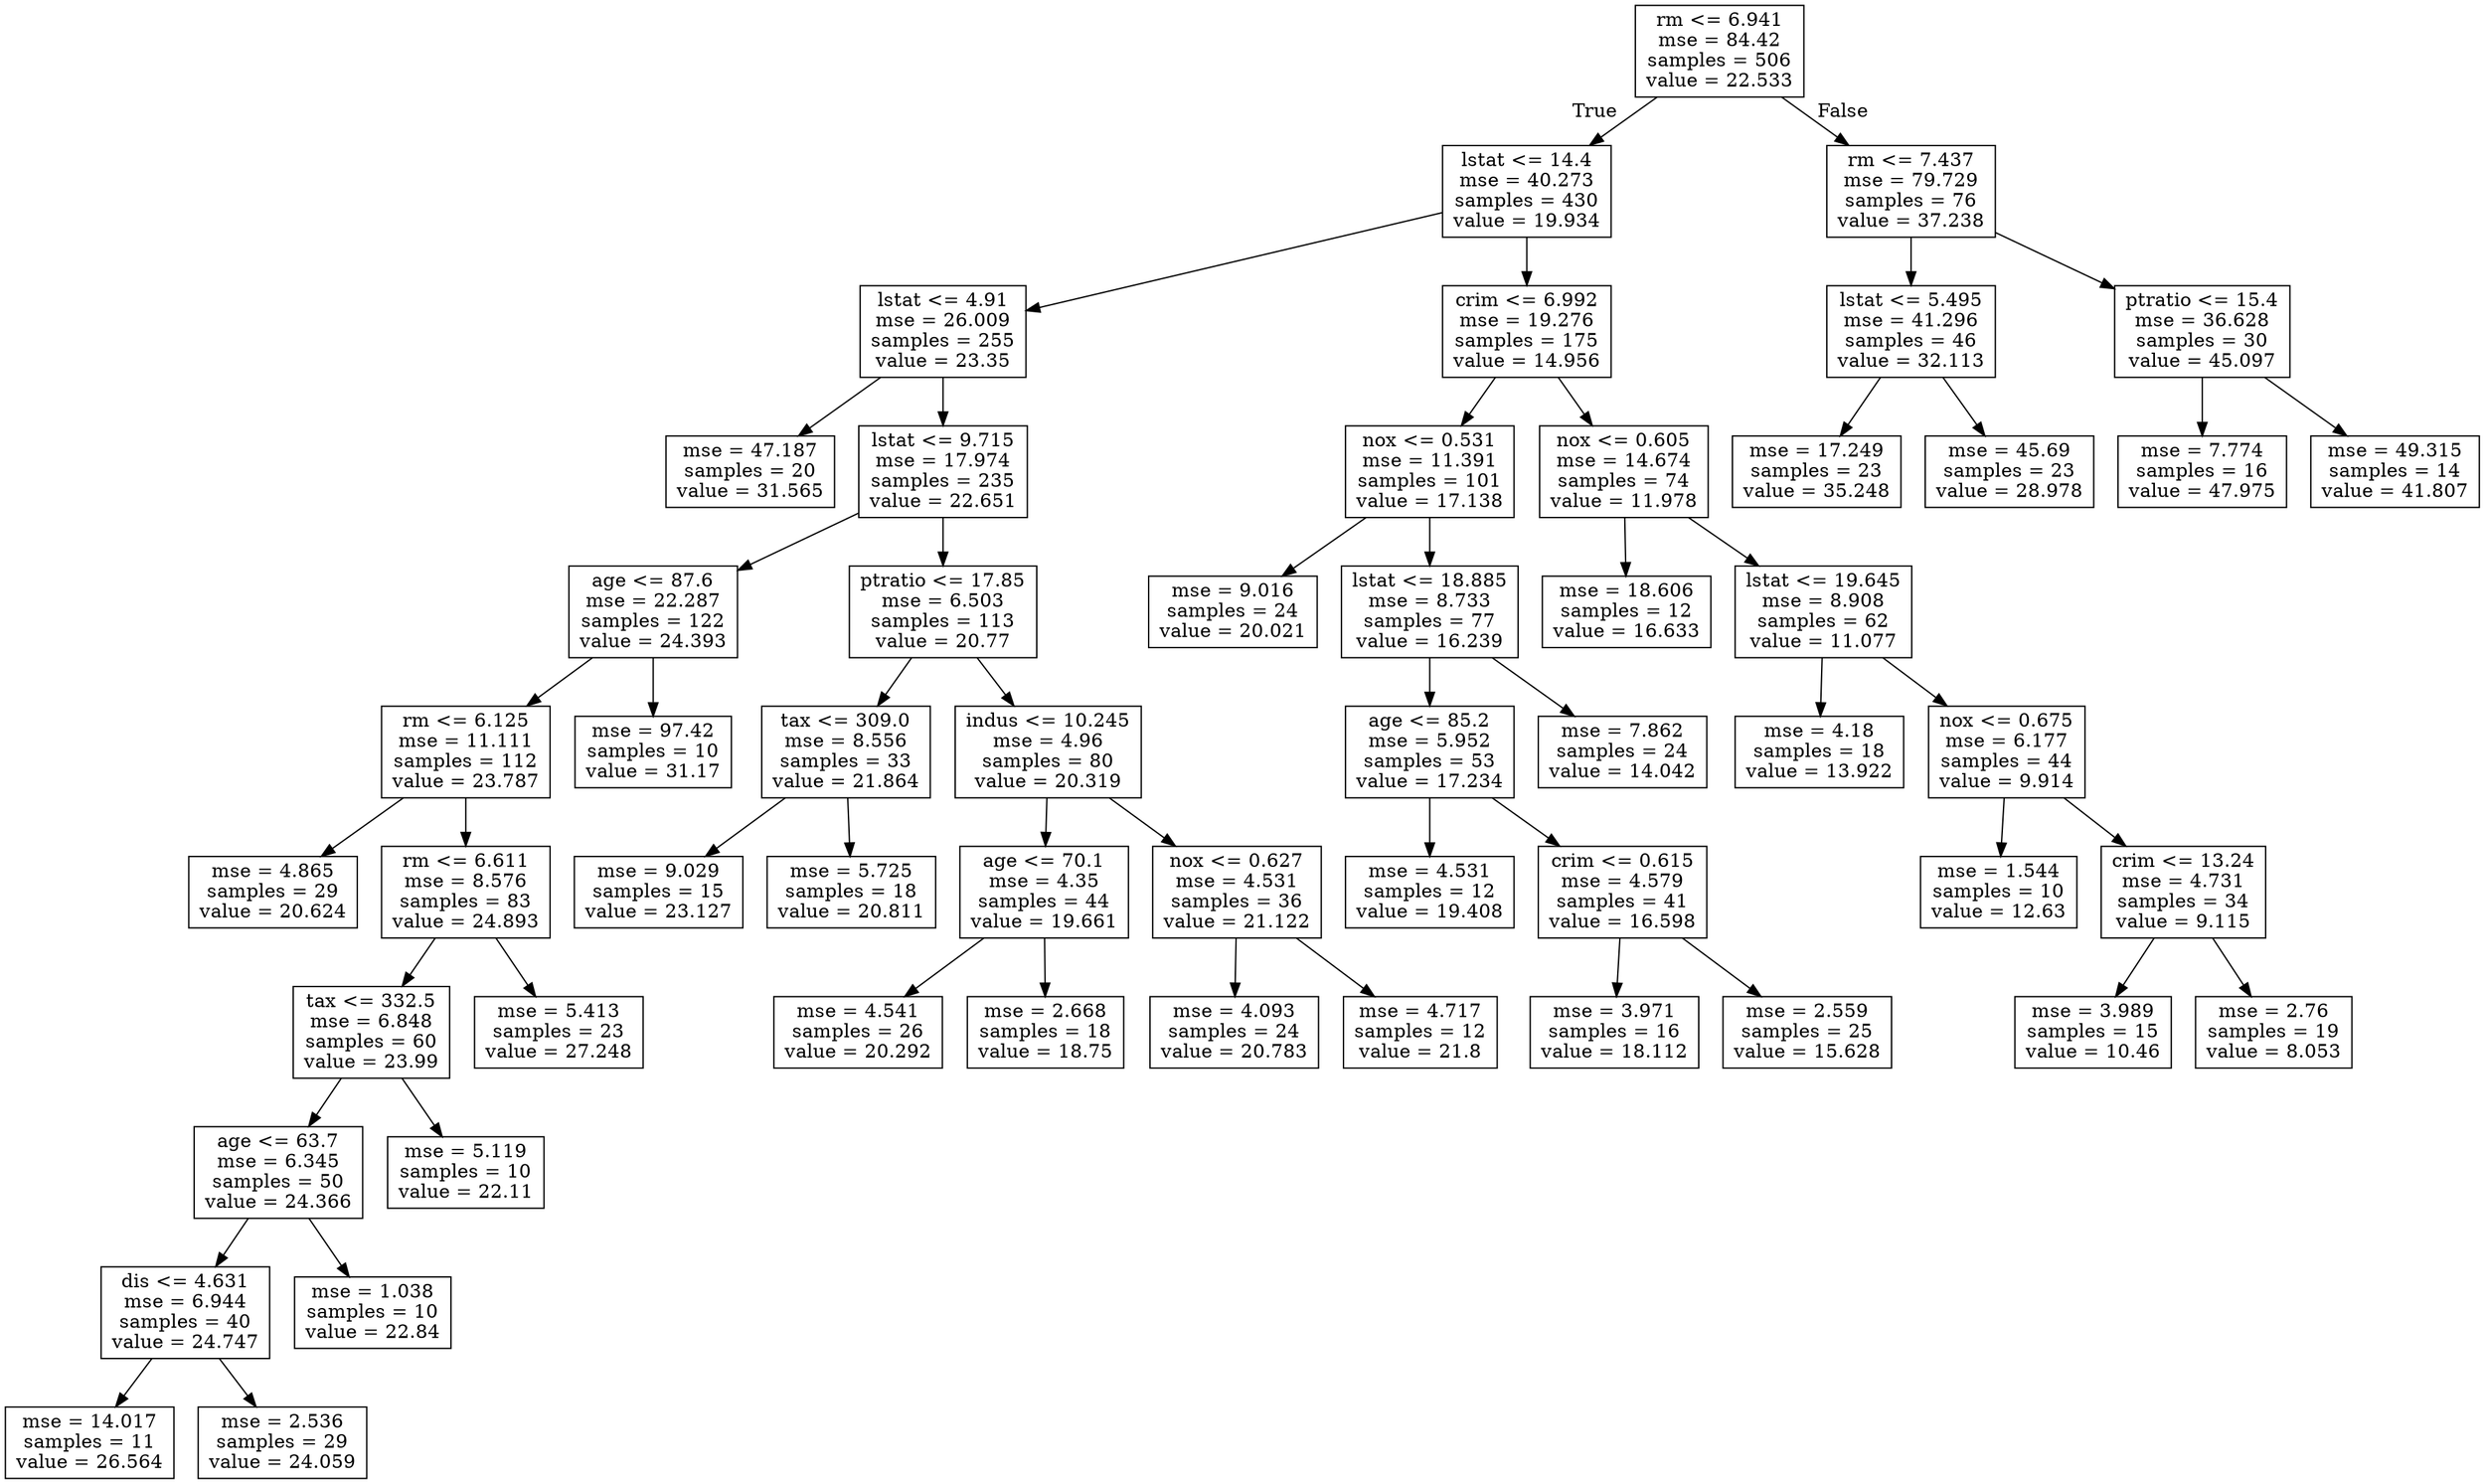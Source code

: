 digraph Tree {
node [shape=box] ;
0 [label="rm <= 6.941\nmse = 84.42\nsamples = 506\nvalue = 22.533"] ;
1 [label="lstat <= 14.4\nmse = 40.273\nsamples = 430\nvalue = 19.934"] ;
0 -> 1 [labeldistance=2.5, labelangle=45, headlabel="True"] ;
2 [label="lstat <= 4.91\nmse = 26.009\nsamples = 255\nvalue = 23.35"] ;
1 -> 2 ;
3 [label="mse = 47.187\nsamples = 20\nvalue = 31.565"] ;
2 -> 3 ;
4 [label="lstat <= 9.715\nmse = 17.974\nsamples = 235\nvalue = 22.651"] ;
2 -> 4 ;
5 [label="age <= 87.6\nmse = 22.287\nsamples = 122\nvalue = 24.393"] ;
4 -> 5 ;
6 [label="rm <= 6.125\nmse = 11.111\nsamples = 112\nvalue = 23.787"] ;
5 -> 6 ;
7 [label="mse = 4.865\nsamples = 29\nvalue = 20.624"] ;
6 -> 7 ;
8 [label="rm <= 6.611\nmse = 8.576\nsamples = 83\nvalue = 24.893"] ;
6 -> 8 ;
9 [label="tax <= 332.5\nmse = 6.848\nsamples = 60\nvalue = 23.99"] ;
8 -> 9 ;
10 [label="age <= 63.7\nmse = 6.345\nsamples = 50\nvalue = 24.366"] ;
9 -> 10 ;
11 [label="dis <= 4.631\nmse = 6.944\nsamples = 40\nvalue = 24.747"] ;
10 -> 11 ;
12 [label="mse = 14.017\nsamples = 11\nvalue = 26.564"] ;
11 -> 12 ;
13 [label="mse = 2.536\nsamples = 29\nvalue = 24.059"] ;
11 -> 13 ;
14 [label="mse = 1.038\nsamples = 10\nvalue = 22.84"] ;
10 -> 14 ;
15 [label="mse = 5.119\nsamples = 10\nvalue = 22.11"] ;
9 -> 15 ;
16 [label="mse = 5.413\nsamples = 23\nvalue = 27.248"] ;
8 -> 16 ;
17 [label="mse = 97.42\nsamples = 10\nvalue = 31.17"] ;
5 -> 17 ;
18 [label="ptratio <= 17.85\nmse = 6.503\nsamples = 113\nvalue = 20.77"] ;
4 -> 18 ;
19 [label="tax <= 309.0\nmse = 8.556\nsamples = 33\nvalue = 21.864"] ;
18 -> 19 ;
20 [label="mse = 9.029\nsamples = 15\nvalue = 23.127"] ;
19 -> 20 ;
21 [label="mse = 5.725\nsamples = 18\nvalue = 20.811"] ;
19 -> 21 ;
22 [label="indus <= 10.245\nmse = 4.96\nsamples = 80\nvalue = 20.319"] ;
18 -> 22 ;
23 [label="age <= 70.1\nmse = 4.35\nsamples = 44\nvalue = 19.661"] ;
22 -> 23 ;
24 [label="mse = 4.541\nsamples = 26\nvalue = 20.292"] ;
23 -> 24 ;
25 [label="mse = 2.668\nsamples = 18\nvalue = 18.75"] ;
23 -> 25 ;
26 [label="nox <= 0.627\nmse = 4.531\nsamples = 36\nvalue = 21.122"] ;
22 -> 26 ;
27 [label="mse = 4.093\nsamples = 24\nvalue = 20.783"] ;
26 -> 27 ;
28 [label="mse = 4.717\nsamples = 12\nvalue = 21.8"] ;
26 -> 28 ;
29 [label="crim <= 6.992\nmse = 19.276\nsamples = 175\nvalue = 14.956"] ;
1 -> 29 ;
30 [label="nox <= 0.531\nmse = 11.391\nsamples = 101\nvalue = 17.138"] ;
29 -> 30 ;
31 [label="mse = 9.016\nsamples = 24\nvalue = 20.021"] ;
30 -> 31 ;
32 [label="lstat <= 18.885\nmse = 8.733\nsamples = 77\nvalue = 16.239"] ;
30 -> 32 ;
33 [label="age <= 85.2\nmse = 5.952\nsamples = 53\nvalue = 17.234"] ;
32 -> 33 ;
34 [label="mse = 4.531\nsamples = 12\nvalue = 19.408"] ;
33 -> 34 ;
35 [label="crim <= 0.615\nmse = 4.579\nsamples = 41\nvalue = 16.598"] ;
33 -> 35 ;
36 [label="mse = 3.971\nsamples = 16\nvalue = 18.112"] ;
35 -> 36 ;
37 [label="mse = 2.559\nsamples = 25\nvalue = 15.628"] ;
35 -> 37 ;
38 [label="mse = 7.862\nsamples = 24\nvalue = 14.042"] ;
32 -> 38 ;
39 [label="nox <= 0.605\nmse = 14.674\nsamples = 74\nvalue = 11.978"] ;
29 -> 39 ;
40 [label="mse = 18.606\nsamples = 12\nvalue = 16.633"] ;
39 -> 40 ;
41 [label="lstat <= 19.645\nmse = 8.908\nsamples = 62\nvalue = 11.077"] ;
39 -> 41 ;
42 [label="mse = 4.18\nsamples = 18\nvalue = 13.922"] ;
41 -> 42 ;
43 [label="nox <= 0.675\nmse = 6.177\nsamples = 44\nvalue = 9.914"] ;
41 -> 43 ;
44 [label="mse = 1.544\nsamples = 10\nvalue = 12.63"] ;
43 -> 44 ;
45 [label="crim <= 13.24\nmse = 4.731\nsamples = 34\nvalue = 9.115"] ;
43 -> 45 ;
46 [label="mse = 3.989\nsamples = 15\nvalue = 10.46"] ;
45 -> 46 ;
47 [label="mse = 2.76\nsamples = 19\nvalue = 8.053"] ;
45 -> 47 ;
48 [label="rm <= 7.437\nmse = 79.729\nsamples = 76\nvalue = 37.238"] ;
0 -> 48 [labeldistance=2.5, labelangle=-45, headlabel="False"] ;
49 [label="lstat <= 5.495\nmse = 41.296\nsamples = 46\nvalue = 32.113"] ;
48 -> 49 ;
50 [label="mse = 17.249\nsamples = 23\nvalue = 35.248"] ;
49 -> 50 ;
51 [label="mse = 45.69\nsamples = 23\nvalue = 28.978"] ;
49 -> 51 ;
52 [label="ptratio <= 15.4\nmse = 36.628\nsamples = 30\nvalue = 45.097"] ;
48 -> 52 ;
53 [label="mse = 7.774\nsamples = 16\nvalue = 47.975"] ;
52 -> 53 ;
54 [label="mse = 49.315\nsamples = 14\nvalue = 41.807"] ;
52 -> 54 ;
}
